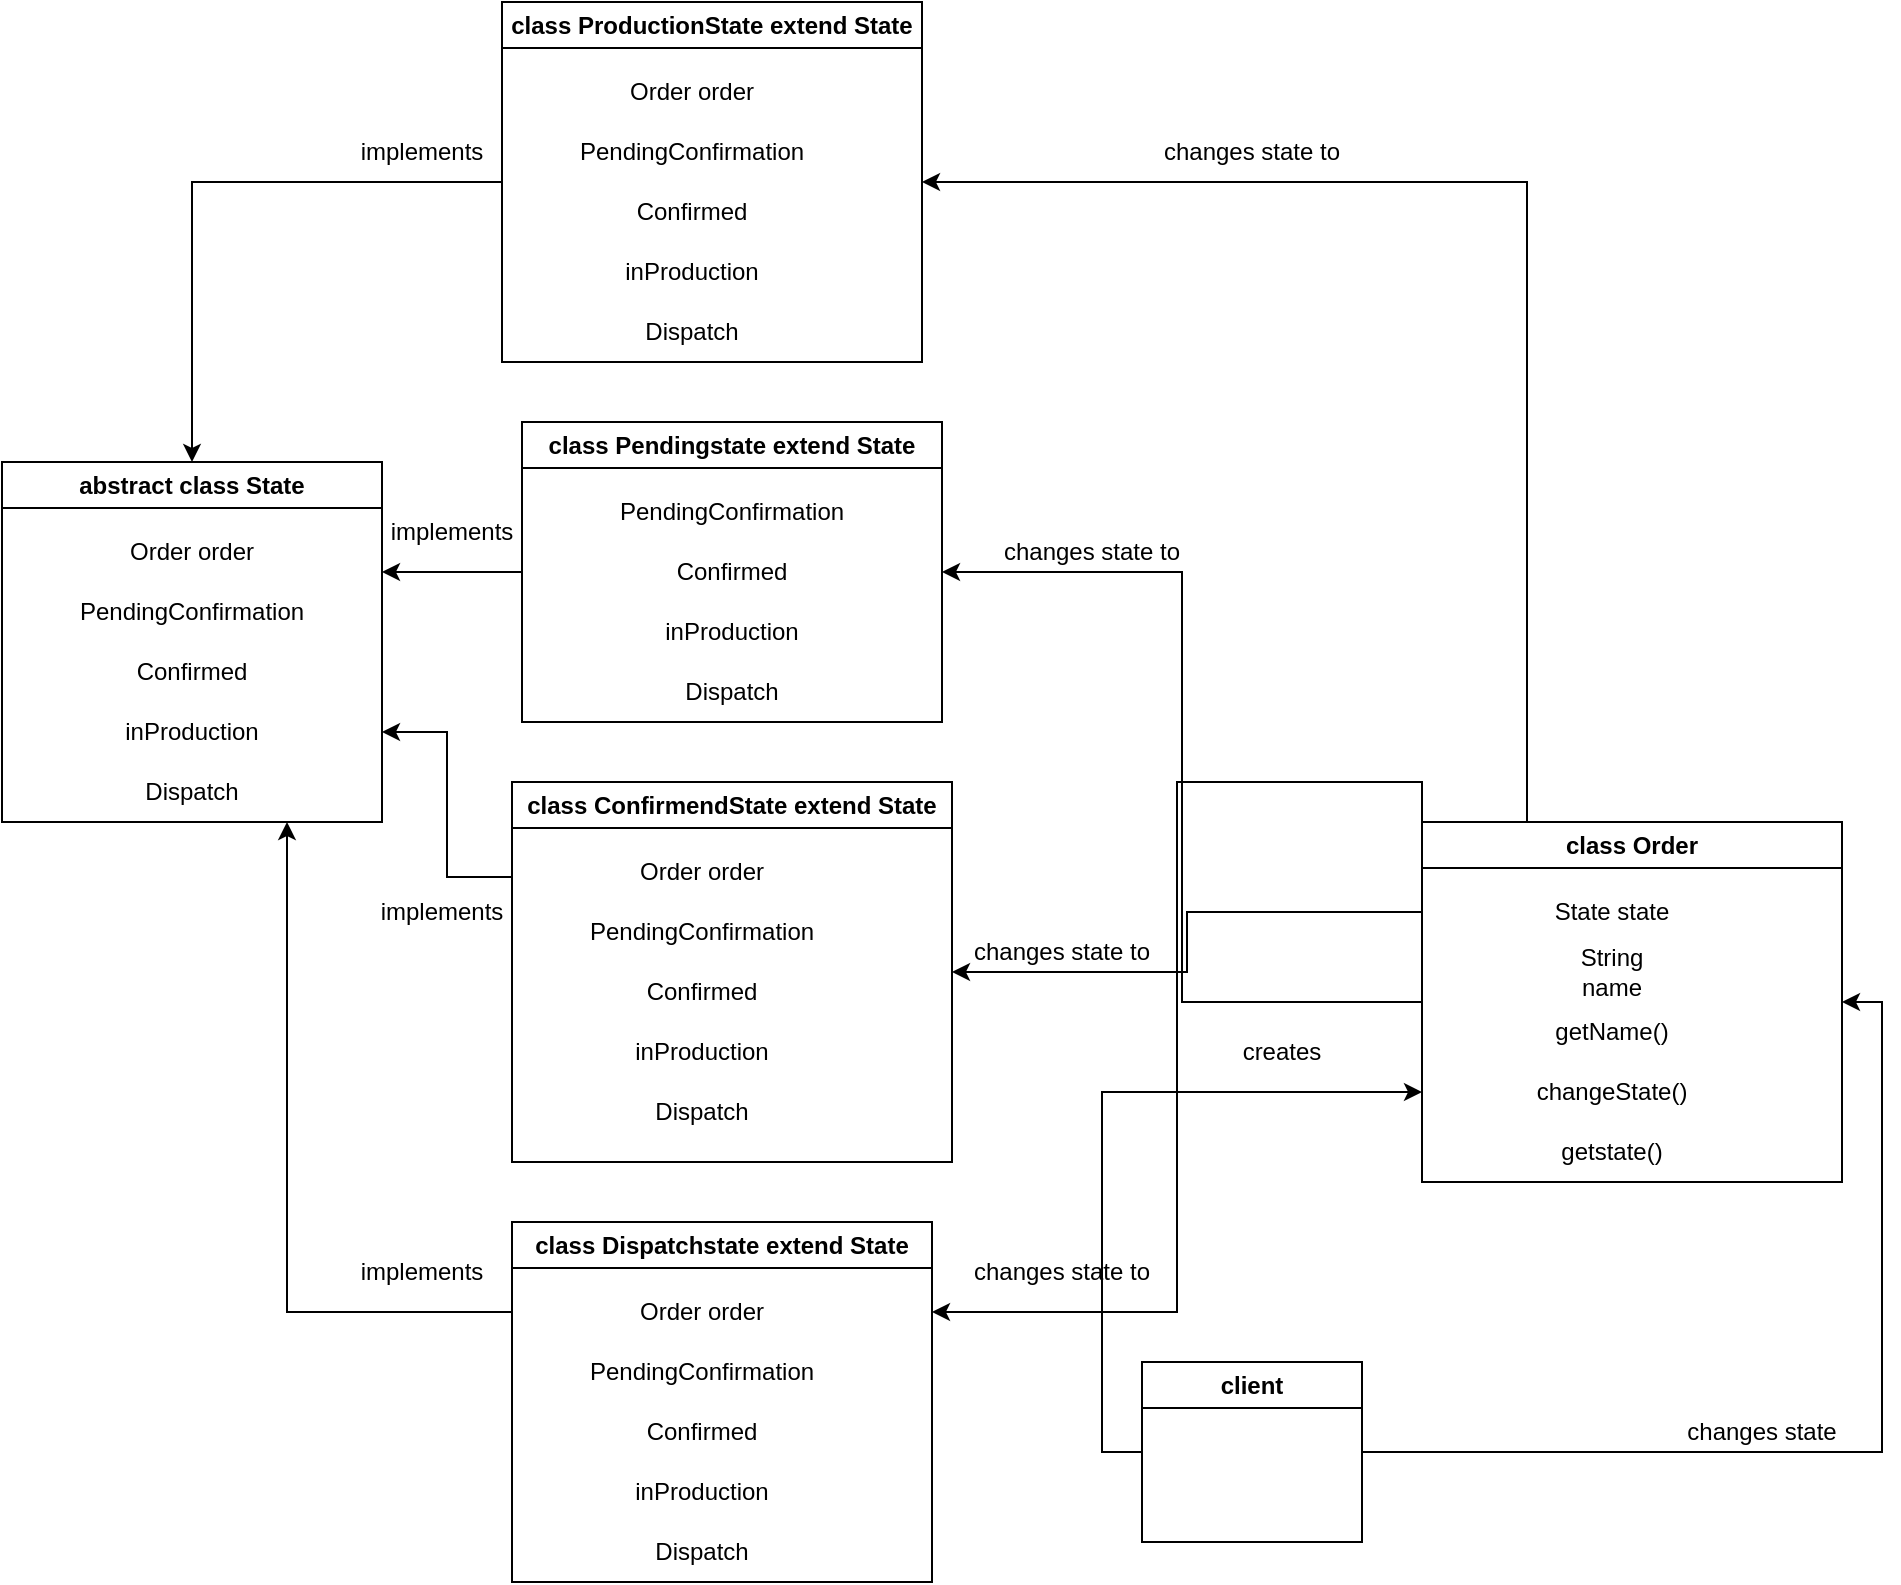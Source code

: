 <mxfile version="20.8.16" type="device"><diagram name="Page-1" id="ijCAHx7xpQTpLJmtTIZY"><mxGraphModel dx="2140" dy="621" grid="1" gridSize="10" guides="1" tooltips="1" connect="1" arrows="1" fold="1" page="1" pageScale="1" pageWidth="850" pageHeight="1100" math="0" shadow="0"><root><mxCell id="0"/><mxCell id="1" parent="0"/><mxCell id="g8ZgndlNczMd1-_LsoOx-1" value="abstract class State" style="swimlane;whiteSpace=wrap;html=1;" vertex="1" parent="1"><mxGeometry x="-180" y="240" width="190" height="180" as="geometry"/></mxCell><mxCell id="g8ZgndlNczMd1-_LsoOx-2" value="Order order" style="text;html=1;strokeColor=none;fillColor=none;align=center;verticalAlign=middle;whiteSpace=wrap;rounded=0;" vertex="1" parent="g8ZgndlNczMd1-_LsoOx-1"><mxGeometry x="50" y="30" width="90" height="30" as="geometry"/></mxCell><mxCell id="g8ZgndlNczMd1-_LsoOx-4" value="PendingConfirmation" style="text;html=1;strokeColor=none;fillColor=none;align=center;verticalAlign=middle;whiteSpace=wrap;rounded=0;" vertex="1" parent="g8ZgndlNczMd1-_LsoOx-1"><mxGeometry x="65" y="60" width="60" height="30" as="geometry"/></mxCell><mxCell id="g8ZgndlNczMd1-_LsoOx-5" value="Confirmed" style="text;html=1;strokeColor=none;fillColor=none;align=center;verticalAlign=middle;whiteSpace=wrap;rounded=0;" vertex="1" parent="g8ZgndlNczMd1-_LsoOx-1"><mxGeometry x="65" y="90" width="60" height="30" as="geometry"/></mxCell><mxCell id="g8ZgndlNczMd1-_LsoOx-6" value="inProduction" style="text;html=1;strokeColor=none;fillColor=none;align=center;verticalAlign=middle;whiteSpace=wrap;rounded=0;" vertex="1" parent="g8ZgndlNczMd1-_LsoOx-1"><mxGeometry x="65" y="120" width="60" height="30" as="geometry"/></mxCell><mxCell id="g8ZgndlNczMd1-_LsoOx-7" value="Dispatch" style="text;html=1;strokeColor=none;fillColor=none;align=center;verticalAlign=middle;whiteSpace=wrap;rounded=0;" vertex="1" parent="g8ZgndlNczMd1-_LsoOx-1"><mxGeometry x="65" y="150" width="60" height="30" as="geometry"/></mxCell><mxCell id="g8ZgndlNczMd1-_LsoOx-55" style="edgeStyle=orthogonalEdgeStyle;rounded=0;orthogonalLoop=1;jettySize=auto;html=1;exitX=0;exitY=0.25;exitDx=0;exitDy=0;entryX=1;entryY=0.75;entryDx=0;entryDy=0;" edge="1" parent="1" source="g8ZgndlNczMd1-_LsoOx-9" target="g8ZgndlNczMd1-_LsoOx-1"><mxGeometry relative="1" as="geometry"/></mxCell><mxCell id="g8ZgndlNczMd1-_LsoOx-9" value="class ConfirmendState extend State" style="swimlane;whiteSpace=wrap;html=1;startSize=23;" vertex="1" parent="1"><mxGeometry x="75" y="400" width="220" height="190" as="geometry"/></mxCell><mxCell id="g8ZgndlNczMd1-_LsoOx-10" value="Order order" style="text;html=1;strokeColor=none;fillColor=none;align=center;verticalAlign=middle;whiteSpace=wrap;rounded=0;" vertex="1" parent="g8ZgndlNczMd1-_LsoOx-9"><mxGeometry x="50" y="30" width="90" height="30" as="geometry"/></mxCell><mxCell id="g8ZgndlNczMd1-_LsoOx-11" value="PendingConfirmation" style="text;html=1;strokeColor=none;fillColor=none;align=center;verticalAlign=middle;whiteSpace=wrap;rounded=0;" vertex="1" parent="g8ZgndlNczMd1-_LsoOx-9"><mxGeometry x="65" y="60" width="60" height="30" as="geometry"/></mxCell><mxCell id="g8ZgndlNczMd1-_LsoOx-12" value="Confirmed" style="text;html=1;strokeColor=none;fillColor=none;align=center;verticalAlign=middle;whiteSpace=wrap;rounded=0;" vertex="1" parent="g8ZgndlNczMd1-_LsoOx-9"><mxGeometry x="65" y="90" width="60" height="30" as="geometry"/></mxCell><mxCell id="g8ZgndlNczMd1-_LsoOx-13" value="inProduction" style="text;html=1;strokeColor=none;fillColor=none;align=center;verticalAlign=middle;whiteSpace=wrap;rounded=0;" vertex="1" parent="g8ZgndlNczMd1-_LsoOx-9"><mxGeometry x="65" y="120" width="60" height="30" as="geometry"/></mxCell><mxCell id="g8ZgndlNczMd1-_LsoOx-14" value="Dispatch" style="text;html=1;strokeColor=none;fillColor=none;align=center;verticalAlign=middle;whiteSpace=wrap;rounded=0;" vertex="1" parent="g8ZgndlNczMd1-_LsoOx-9"><mxGeometry x="65" y="150" width="60" height="30" as="geometry"/></mxCell><mxCell id="g8ZgndlNczMd1-_LsoOx-56" style="edgeStyle=orthogonalEdgeStyle;rounded=0;orthogonalLoop=1;jettySize=auto;html=1;exitX=0;exitY=0.25;exitDx=0;exitDy=0;entryX=0.75;entryY=1;entryDx=0;entryDy=0;" edge="1" parent="1" source="g8ZgndlNczMd1-_LsoOx-15" target="g8ZgndlNczMd1-_LsoOx-1"><mxGeometry relative="1" as="geometry"/></mxCell><mxCell id="g8ZgndlNczMd1-_LsoOx-15" value="class Dispatchstate extend State" style="swimlane;whiteSpace=wrap;html=1;" vertex="1" parent="1"><mxGeometry x="75" y="620" width="210" height="180" as="geometry"/></mxCell><mxCell id="g8ZgndlNczMd1-_LsoOx-16" value="Order order" style="text;html=1;strokeColor=none;fillColor=none;align=center;verticalAlign=middle;whiteSpace=wrap;rounded=0;" vertex="1" parent="g8ZgndlNczMd1-_LsoOx-15"><mxGeometry x="50" y="30" width="90" height="30" as="geometry"/></mxCell><mxCell id="g8ZgndlNczMd1-_LsoOx-17" value="PendingConfirmation" style="text;html=1;strokeColor=none;fillColor=none;align=center;verticalAlign=middle;whiteSpace=wrap;rounded=0;" vertex="1" parent="g8ZgndlNczMd1-_LsoOx-15"><mxGeometry x="65" y="60" width="60" height="30" as="geometry"/></mxCell><mxCell id="g8ZgndlNczMd1-_LsoOx-18" value="Confirmed" style="text;html=1;strokeColor=none;fillColor=none;align=center;verticalAlign=middle;whiteSpace=wrap;rounded=0;" vertex="1" parent="g8ZgndlNczMd1-_LsoOx-15"><mxGeometry x="65" y="90" width="60" height="30" as="geometry"/></mxCell><mxCell id="g8ZgndlNczMd1-_LsoOx-19" value="inProduction" style="text;html=1;strokeColor=none;fillColor=none;align=center;verticalAlign=middle;whiteSpace=wrap;rounded=0;" vertex="1" parent="g8ZgndlNczMd1-_LsoOx-15"><mxGeometry x="65" y="120" width="60" height="30" as="geometry"/></mxCell><mxCell id="g8ZgndlNczMd1-_LsoOx-20" value="Dispatch" style="text;html=1;strokeColor=none;fillColor=none;align=center;verticalAlign=middle;whiteSpace=wrap;rounded=0;" vertex="1" parent="g8ZgndlNczMd1-_LsoOx-15"><mxGeometry x="65" y="150" width="60" height="30" as="geometry"/></mxCell><mxCell id="g8ZgndlNczMd1-_LsoOx-54" style="edgeStyle=orthogonalEdgeStyle;rounded=0;orthogonalLoop=1;jettySize=auto;html=1;exitX=0;exitY=0.5;exitDx=0;exitDy=0;" edge="1" parent="1" source="g8ZgndlNczMd1-_LsoOx-21"><mxGeometry relative="1" as="geometry"><mxPoint x="10" y="295" as="targetPoint"/></mxGeometry></mxCell><mxCell id="g8ZgndlNczMd1-_LsoOx-21" value="class Pendingstate extend State" style="swimlane;whiteSpace=wrap;html=1;" vertex="1" parent="1"><mxGeometry x="80" y="220" width="210" height="150" as="geometry"/></mxCell><mxCell id="g8ZgndlNczMd1-_LsoOx-23" value="PendingConfirmation" style="text;html=1;strokeColor=none;fillColor=none;align=center;verticalAlign=middle;whiteSpace=wrap;rounded=0;" vertex="1" parent="g8ZgndlNczMd1-_LsoOx-21"><mxGeometry x="75" y="30" width="60" height="30" as="geometry"/></mxCell><mxCell id="g8ZgndlNczMd1-_LsoOx-24" value="Confirmed" style="text;html=1;strokeColor=none;fillColor=none;align=center;verticalAlign=middle;whiteSpace=wrap;rounded=0;" vertex="1" parent="g8ZgndlNczMd1-_LsoOx-21"><mxGeometry x="75" y="60" width="60" height="30" as="geometry"/></mxCell><mxCell id="g8ZgndlNczMd1-_LsoOx-25" value="inProduction" style="text;html=1;strokeColor=none;fillColor=none;align=center;verticalAlign=middle;whiteSpace=wrap;rounded=0;" vertex="1" parent="g8ZgndlNczMd1-_LsoOx-21"><mxGeometry x="75" y="90" width="60" height="30" as="geometry"/></mxCell><mxCell id="g8ZgndlNczMd1-_LsoOx-26" value="Dispatch" style="text;html=1;strokeColor=none;fillColor=none;align=center;verticalAlign=middle;whiteSpace=wrap;rounded=0;" vertex="1" parent="g8ZgndlNczMd1-_LsoOx-21"><mxGeometry x="75" y="120" width="60" height="30" as="geometry"/></mxCell><mxCell id="g8ZgndlNczMd1-_LsoOx-53" style="edgeStyle=orthogonalEdgeStyle;rounded=0;orthogonalLoop=1;jettySize=auto;html=1;exitX=0;exitY=0.5;exitDx=0;exitDy=0;" edge="1" parent="1" source="g8ZgndlNczMd1-_LsoOx-27" target="g8ZgndlNczMd1-_LsoOx-1"><mxGeometry relative="1" as="geometry"/></mxCell><mxCell id="g8ZgndlNczMd1-_LsoOx-27" value="class ProductionState extend State" style="swimlane;whiteSpace=wrap;html=1;" vertex="1" parent="1"><mxGeometry x="70" y="10" width="210" height="180" as="geometry"/></mxCell><mxCell id="g8ZgndlNczMd1-_LsoOx-28" value="Order order" style="text;html=1;strokeColor=none;fillColor=none;align=center;verticalAlign=middle;whiteSpace=wrap;rounded=0;" vertex="1" parent="g8ZgndlNczMd1-_LsoOx-27"><mxGeometry x="50" y="30" width="90" height="30" as="geometry"/></mxCell><mxCell id="g8ZgndlNczMd1-_LsoOx-29" value="PendingConfirmation" style="text;html=1;strokeColor=none;fillColor=none;align=center;verticalAlign=middle;whiteSpace=wrap;rounded=0;" vertex="1" parent="g8ZgndlNczMd1-_LsoOx-27"><mxGeometry x="65" y="60" width="60" height="30" as="geometry"/></mxCell><mxCell id="g8ZgndlNczMd1-_LsoOx-30" value="Confirmed" style="text;html=1;strokeColor=none;fillColor=none;align=center;verticalAlign=middle;whiteSpace=wrap;rounded=0;" vertex="1" parent="g8ZgndlNczMd1-_LsoOx-27"><mxGeometry x="65" y="90" width="60" height="30" as="geometry"/></mxCell><mxCell id="g8ZgndlNczMd1-_LsoOx-31" value="inProduction" style="text;html=1;strokeColor=none;fillColor=none;align=center;verticalAlign=middle;whiteSpace=wrap;rounded=0;" vertex="1" parent="g8ZgndlNczMd1-_LsoOx-27"><mxGeometry x="65" y="120" width="60" height="30" as="geometry"/></mxCell><mxCell id="g8ZgndlNczMd1-_LsoOx-32" value="Dispatch" style="text;html=1;strokeColor=none;fillColor=none;align=center;verticalAlign=middle;whiteSpace=wrap;rounded=0;" vertex="1" parent="g8ZgndlNczMd1-_LsoOx-27"><mxGeometry x="65" y="150" width="60" height="30" as="geometry"/></mxCell><mxCell id="g8ZgndlNczMd1-_LsoOx-62" style="edgeStyle=orthogonalEdgeStyle;rounded=0;orthogonalLoop=1;jettySize=auto;html=1;entryX=1;entryY=0.5;entryDx=0;entryDy=0;" edge="1" parent="1" source="g8ZgndlNczMd1-_LsoOx-36" target="g8ZgndlNczMd1-_LsoOx-21"><mxGeometry relative="1" as="geometry"><Array as="points"><mxPoint x="410" y="510"/><mxPoint x="410" y="295"/></Array></mxGeometry></mxCell><mxCell id="g8ZgndlNczMd1-_LsoOx-63" style="edgeStyle=orthogonalEdgeStyle;rounded=0;orthogonalLoop=1;jettySize=auto;html=1;exitX=0;exitY=0.25;exitDx=0;exitDy=0;entryX=1;entryY=0.5;entryDx=0;entryDy=0;" edge="1" parent="1" source="g8ZgndlNczMd1-_LsoOx-36" target="g8ZgndlNczMd1-_LsoOx-9"><mxGeometry relative="1" as="geometry"/></mxCell><mxCell id="g8ZgndlNczMd1-_LsoOx-64" style="edgeStyle=orthogonalEdgeStyle;rounded=0;orthogonalLoop=1;jettySize=auto;html=1;exitX=0;exitY=0;exitDx=0;exitDy=0;entryX=1;entryY=0.25;entryDx=0;entryDy=0;" edge="1" parent="1" source="g8ZgndlNczMd1-_LsoOx-36" target="g8ZgndlNczMd1-_LsoOx-15"><mxGeometry relative="1" as="geometry"/></mxCell><mxCell id="g8ZgndlNczMd1-_LsoOx-65" style="edgeStyle=orthogonalEdgeStyle;rounded=0;orthogonalLoop=1;jettySize=auto;html=1;exitX=0.25;exitY=0;exitDx=0;exitDy=0;entryX=1;entryY=0.5;entryDx=0;entryDy=0;" edge="1" parent="1" source="g8ZgndlNczMd1-_LsoOx-36" target="g8ZgndlNczMd1-_LsoOx-27"><mxGeometry relative="1" as="geometry"/></mxCell><mxCell id="g8ZgndlNczMd1-_LsoOx-36" value="class Order" style="swimlane;whiteSpace=wrap;html=1;" vertex="1" parent="1"><mxGeometry x="530" y="420" width="210" height="180" as="geometry"/></mxCell><mxCell id="g8ZgndlNczMd1-_LsoOx-37" value="State state" style="text;html=1;strokeColor=none;fillColor=none;align=center;verticalAlign=middle;whiteSpace=wrap;rounded=0;" vertex="1" parent="g8ZgndlNczMd1-_LsoOx-36"><mxGeometry x="50" y="30" width="90" height="30" as="geometry"/></mxCell><mxCell id="g8ZgndlNczMd1-_LsoOx-38" value="String name" style="text;html=1;strokeColor=none;fillColor=none;align=center;verticalAlign=middle;whiteSpace=wrap;rounded=0;" vertex="1" parent="g8ZgndlNczMd1-_LsoOx-36"><mxGeometry x="65" y="60" width="60" height="30" as="geometry"/></mxCell><mxCell id="g8ZgndlNczMd1-_LsoOx-39" value="getName()" style="text;html=1;strokeColor=none;fillColor=none;align=center;verticalAlign=middle;whiteSpace=wrap;rounded=0;" vertex="1" parent="g8ZgndlNczMd1-_LsoOx-36"><mxGeometry x="65" y="90" width="60" height="30" as="geometry"/></mxCell><mxCell id="g8ZgndlNczMd1-_LsoOx-40" value="changeState()" style="text;html=1;strokeColor=none;fillColor=none;align=center;verticalAlign=middle;whiteSpace=wrap;rounded=0;" vertex="1" parent="g8ZgndlNczMd1-_LsoOx-36"><mxGeometry x="65" y="120" width="60" height="30" as="geometry"/></mxCell><mxCell id="g8ZgndlNczMd1-_LsoOx-41" value="getstate()" style="text;html=1;strokeColor=none;fillColor=none;align=center;verticalAlign=middle;whiteSpace=wrap;rounded=0;" vertex="1" parent="g8ZgndlNczMd1-_LsoOx-36"><mxGeometry x="65" y="150" width="60" height="30" as="geometry"/></mxCell><mxCell id="g8ZgndlNczMd1-_LsoOx-43" style="edgeStyle=orthogonalEdgeStyle;rounded=0;orthogonalLoop=1;jettySize=auto;html=1;entryX=1;entryY=0.5;entryDx=0;entryDy=0;" edge="1" parent="1" source="g8ZgndlNczMd1-_LsoOx-42" target="g8ZgndlNczMd1-_LsoOx-36"><mxGeometry relative="1" as="geometry"/></mxCell><mxCell id="g8ZgndlNczMd1-_LsoOx-46" style="edgeStyle=orthogonalEdgeStyle;rounded=0;orthogonalLoop=1;jettySize=auto;html=1;exitX=0;exitY=0.5;exitDx=0;exitDy=0;entryX=0;entryY=0.75;entryDx=0;entryDy=0;" edge="1" parent="1" source="g8ZgndlNczMd1-_LsoOx-42" target="g8ZgndlNczMd1-_LsoOx-36"><mxGeometry relative="1" as="geometry"/></mxCell><mxCell id="g8ZgndlNczMd1-_LsoOx-42" value="client" style="swimlane;whiteSpace=wrap;html=1;" vertex="1" parent="1"><mxGeometry x="390" y="690" width="110" height="90" as="geometry"/></mxCell><mxCell id="g8ZgndlNczMd1-_LsoOx-44" value="creates" style="text;html=1;strokeColor=none;fillColor=none;align=center;verticalAlign=middle;whiteSpace=wrap;rounded=0;" vertex="1" parent="1"><mxGeometry x="430" y="520" width="60" height="30" as="geometry"/></mxCell><mxCell id="g8ZgndlNczMd1-_LsoOx-45" value="changes state" style="text;html=1;strokeColor=none;fillColor=none;align=center;verticalAlign=middle;whiteSpace=wrap;rounded=0;" vertex="1" parent="1"><mxGeometry x="650" y="710" width="100" height="30" as="geometry"/></mxCell><mxCell id="g8ZgndlNczMd1-_LsoOx-52" value="implements" style="text;html=1;strokeColor=none;fillColor=none;align=center;verticalAlign=middle;whiteSpace=wrap;rounded=0;" vertex="1" parent="1"><mxGeometry y="70" width="60" height="30" as="geometry"/></mxCell><mxCell id="g8ZgndlNczMd1-_LsoOx-57" value="implements" style="text;html=1;strokeColor=none;fillColor=none;align=center;verticalAlign=middle;whiteSpace=wrap;rounded=0;" vertex="1" parent="1"><mxGeometry y="630" width="60" height="30" as="geometry"/></mxCell><mxCell id="g8ZgndlNczMd1-_LsoOx-58" value="implements" style="text;html=1;strokeColor=none;fillColor=none;align=center;verticalAlign=middle;whiteSpace=wrap;rounded=0;" vertex="1" parent="1"><mxGeometry x="10" y="450" width="60" height="30" as="geometry"/></mxCell><mxCell id="g8ZgndlNczMd1-_LsoOx-59" value="implements" style="text;html=1;strokeColor=none;fillColor=none;align=center;verticalAlign=middle;whiteSpace=wrap;rounded=0;" vertex="1" parent="1"><mxGeometry x="15" y="260" width="60" height="30" as="geometry"/></mxCell><mxCell id="g8ZgndlNczMd1-_LsoOx-66" value="changes state to" style="text;html=1;strokeColor=none;fillColor=none;align=center;verticalAlign=middle;whiteSpace=wrap;rounded=0;" vertex="1" parent="1"><mxGeometry x="390" y="70" width="110" height="30" as="geometry"/></mxCell><mxCell id="g8ZgndlNczMd1-_LsoOx-67" value="changes state to" style="text;html=1;strokeColor=none;fillColor=none;align=center;verticalAlign=middle;whiteSpace=wrap;rounded=0;" vertex="1" parent="1"><mxGeometry x="295" y="470" width="110" height="30" as="geometry"/></mxCell><mxCell id="g8ZgndlNczMd1-_LsoOx-68" value="changes state to" style="text;html=1;strokeColor=none;fillColor=none;align=center;verticalAlign=middle;whiteSpace=wrap;rounded=0;" vertex="1" parent="1"><mxGeometry x="310" y="270" width="110" height="30" as="geometry"/></mxCell><mxCell id="g8ZgndlNczMd1-_LsoOx-69" value="changes state to" style="text;html=1;strokeColor=none;fillColor=none;align=center;verticalAlign=middle;whiteSpace=wrap;rounded=0;" vertex="1" parent="1"><mxGeometry x="295" y="630" width="110" height="30" as="geometry"/></mxCell></root></mxGraphModel></diagram></mxfile>